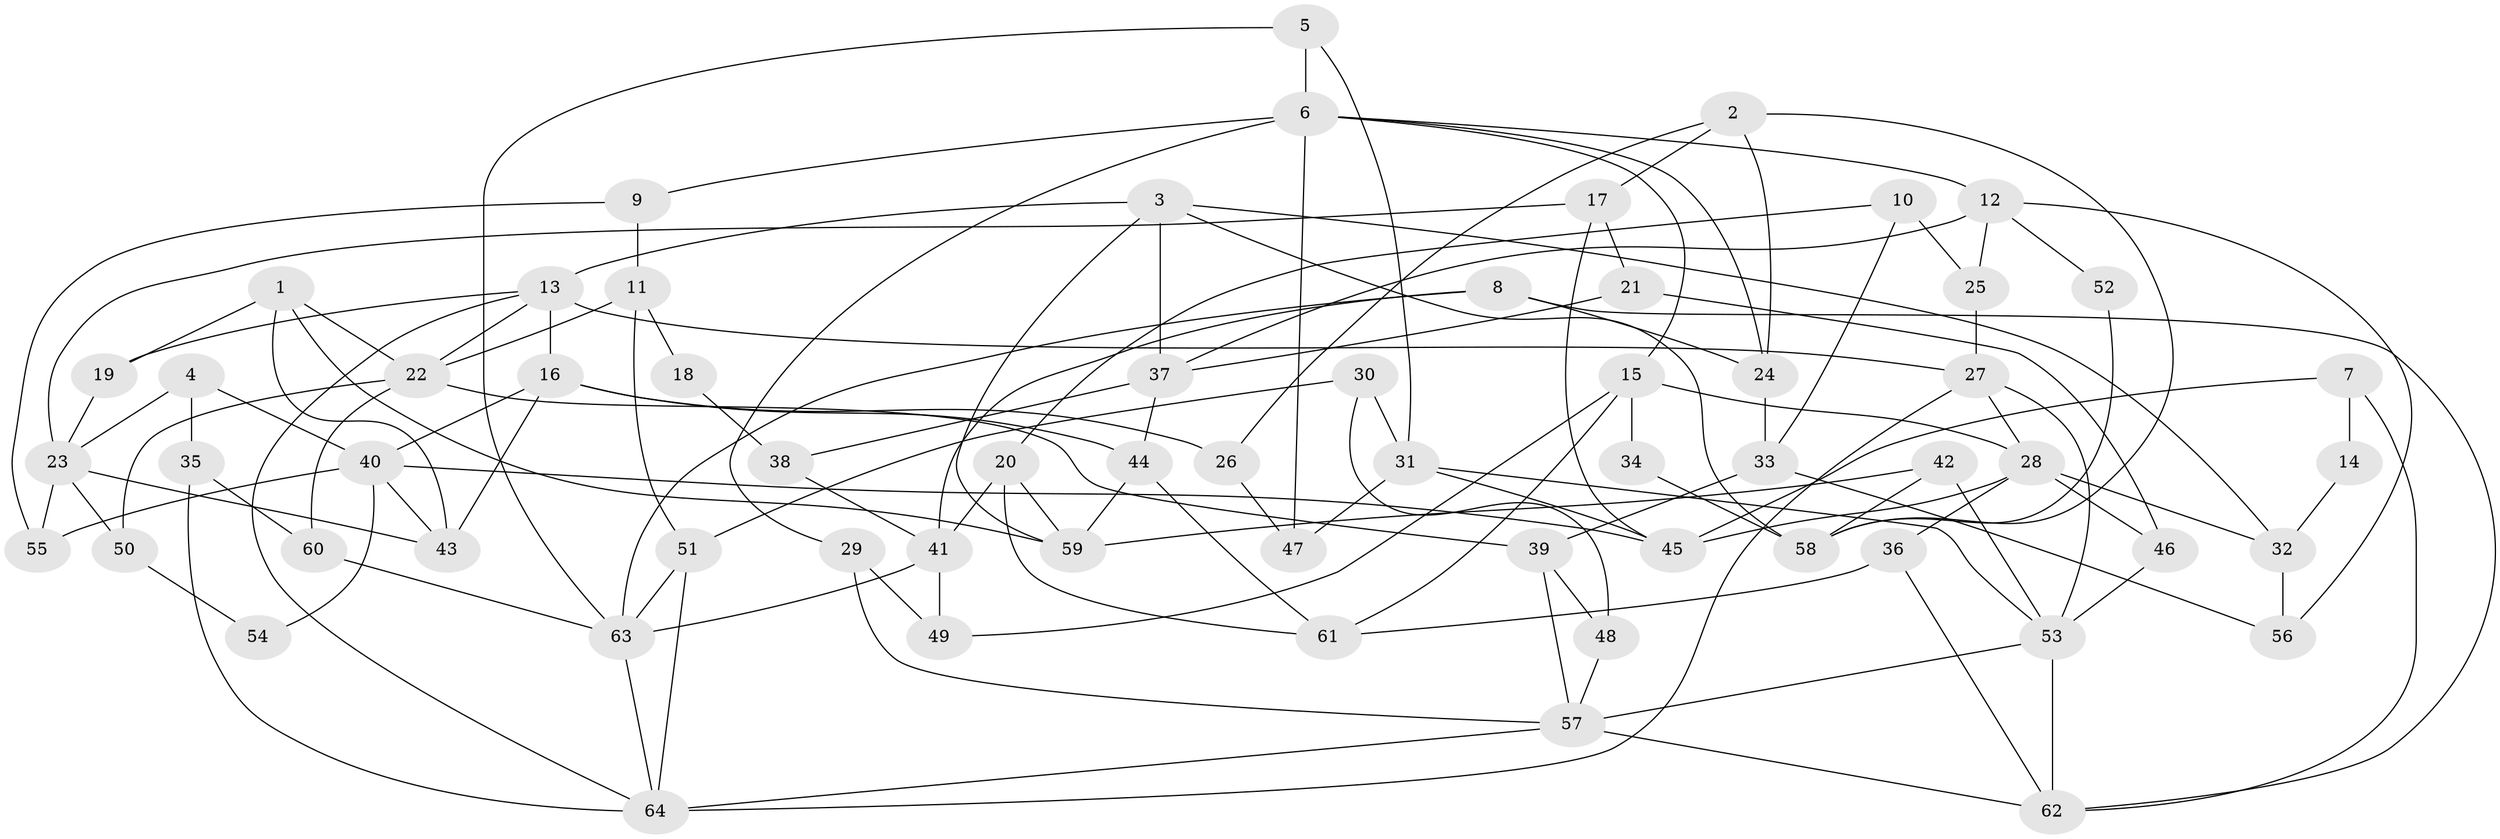 // coarse degree distribution, {8: 0.10526315789473684, 4: 0.15789473684210525, 7: 0.05263157894736842, 6: 0.23684210526315788, 3: 0.18421052631578946, 5: 0.15789473684210525, 9: 0.02631578947368421, 2: 0.07894736842105263}
// Generated by graph-tools (version 1.1) at 2025/41/03/06/25 10:41:57]
// undirected, 64 vertices, 128 edges
graph export_dot {
graph [start="1"]
  node [color=gray90,style=filled];
  1;
  2;
  3;
  4;
  5;
  6;
  7;
  8;
  9;
  10;
  11;
  12;
  13;
  14;
  15;
  16;
  17;
  18;
  19;
  20;
  21;
  22;
  23;
  24;
  25;
  26;
  27;
  28;
  29;
  30;
  31;
  32;
  33;
  34;
  35;
  36;
  37;
  38;
  39;
  40;
  41;
  42;
  43;
  44;
  45;
  46;
  47;
  48;
  49;
  50;
  51;
  52;
  53;
  54;
  55;
  56;
  57;
  58;
  59;
  60;
  61;
  62;
  63;
  64;
  1 -- 59;
  1 -- 43;
  1 -- 19;
  1 -- 22;
  2 -- 24;
  2 -- 17;
  2 -- 26;
  2 -- 58;
  3 -- 32;
  3 -- 13;
  3 -- 37;
  3 -- 58;
  3 -- 59;
  4 -- 35;
  4 -- 40;
  4 -- 23;
  5 -- 31;
  5 -- 63;
  5 -- 6;
  6 -- 29;
  6 -- 9;
  6 -- 12;
  6 -- 15;
  6 -- 24;
  6 -- 47;
  7 -- 45;
  7 -- 62;
  7 -- 14;
  8 -- 41;
  8 -- 24;
  8 -- 62;
  8 -- 63;
  9 -- 55;
  9 -- 11;
  10 -- 20;
  10 -- 25;
  10 -- 33;
  11 -- 22;
  11 -- 18;
  11 -- 51;
  12 -- 37;
  12 -- 25;
  12 -- 52;
  12 -- 56;
  13 -- 64;
  13 -- 27;
  13 -- 16;
  13 -- 19;
  13 -- 22;
  14 -- 32;
  15 -- 61;
  15 -- 28;
  15 -- 34;
  15 -- 49;
  16 -- 26;
  16 -- 40;
  16 -- 43;
  16 -- 44;
  17 -- 21;
  17 -- 23;
  17 -- 45;
  18 -- 38;
  19 -- 23;
  20 -- 59;
  20 -- 61;
  20 -- 41;
  21 -- 37;
  21 -- 46;
  22 -- 39;
  22 -- 50;
  22 -- 60;
  23 -- 43;
  23 -- 50;
  23 -- 55;
  24 -- 33;
  25 -- 27;
  26 -- 47;
  27 -- 64;
  27 -- 28;
  27 -- 53;
  28 -- 45;
  28 -- 32;
  28 -- 36;
  28 -- 46;
  29 -- 49;
  29 -- 57;
  30 -- 51;
  30 -- 31;
  30 -- 48;
  31 -- 45;
  31 -- 53;
  31 -- 47;
  32 -- 56;
  33 -- 39;
  33 -- 56;
  34 -- 58;
  35 -- 64;
  35 -- 60;
  36 -- 62;
  36 -- 61;
  37 -- 44;
  37 -- 38;
  38 -- 41;
  39 -- 57;
  39 -- 48;
  40 -- 43;
  40 -- 45;
  40 -- 54;
  40 -- 55;
  41 -- 63;
  41 -- 49;
  42 -- 58;
  42 -- 53;
  42 -- 59;
  44 -- 59;
  44 -- 61;
  46 -- 53;
  48 -- 57;
  50 -- 54;
  51 -- 64;
  51 -- 63;
  52 -- 58;
  53 -- 57;
  53 -- 62;
  57 -- 62;
  57 -- 64;
  60 -- 63;
  63 -- 64;
}

